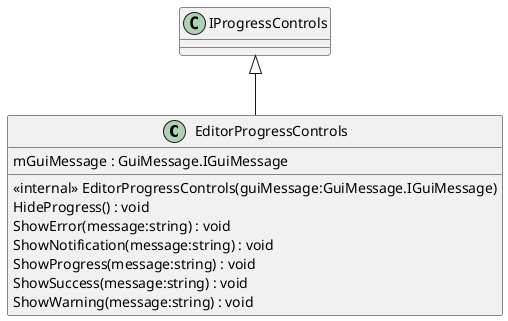 @startuml
class EditorProgressControls {
    <<internal>> EditorProgressControls(guiMessage:GuiMessage.IGuiMessage)
    HideProgress() : void
    ShowError(message:string) : void
    ShowNotification(message:string) : void
    ShowProgress(message:string) : void
    ShowSuccess(message:string) : void
    ShowWarning(message:string) : void
    mGuiMessage : GuiMessage.IGuiMessage
}
IProgressControls <|-- EditorProgressControls
@enduml
